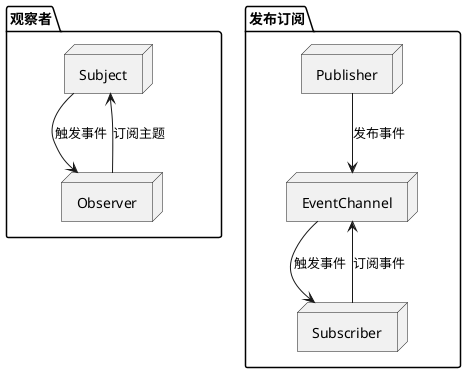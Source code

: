 @startuml


package 观察者{
    node Subject {
    }

    node Observer{
    }
}

package 发布订阅 {
    node Publisher {
    }

    node EventChannel{
    }

    node Subscriber {
    }
}


Publisher --> EventChannel: 发布事件
EventChannel --> Subscriber: 触发事件
Subscriber-->EventChannel: 订阅事件





Subject --> Observer: 触发事件
Observer --> Subject: 订阅主题

}

@enduml
